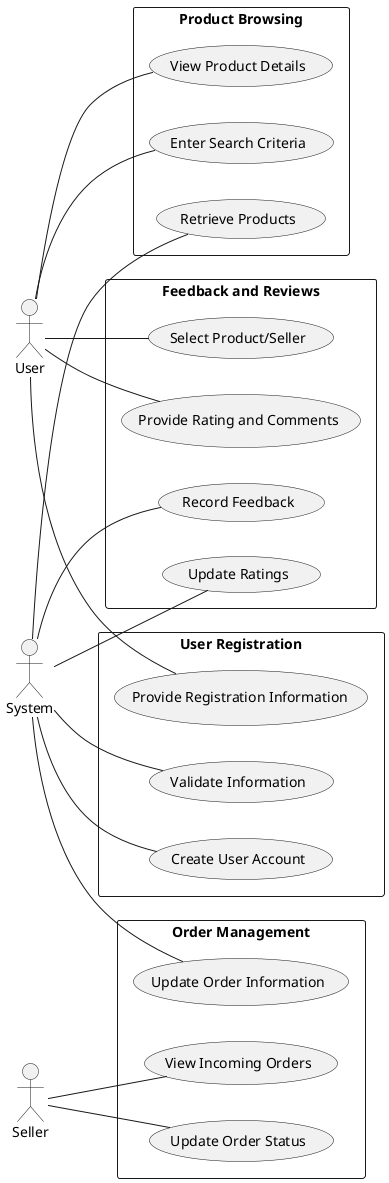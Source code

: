 @startuml

left to right direction

actor User
actor Seller
actor System

rectangle "User Registration" {
  User -- (Provide Registration Information)
  System -- (Validate Information)
  System -- (Create User Account)
}

rectangle "Product Browsing" {
  User -- (Enter Search Criteria)
  System -- (Retrieve Products)
  User -- (View Product Details)
}

rectangle "Order Management" {
  Seller -- (View Incoming Orders)
  Seller -- (Update Order Status)
  System -- (Update Order Information)
}

rectangle "Feedback and Reviews" {
  User -- (Select Product/Seller)
  User -- (Provide Rating and Comments)
  System -- (Record Feedback)
  System -- (Update Ratings)
}

@enduml